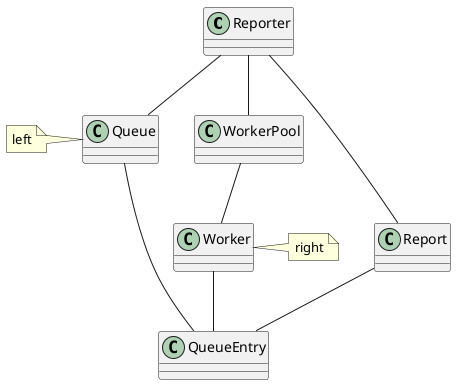 {
  "sha1": "2zuvekgap7u1i14zngv4504zyx8qm15",
  "insertion": {
    "when": "2024-05-30T20:48:20.138Z",
    "user": "plantuml@gmail.com"
  }
}
@startuml

Reporter -- Queue
Reporter -- WorkerPool
Reporter -- Report

Queue -- QueueEntry
WorkerPool -- Worker
Worker -- QueueEntry

Report -- QueueEntry

note left of Queue : left
note right of Worker : right


@enduml
